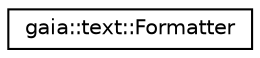 digraph G
{
  edge [fontname="Helvetica",fontsize="10",labelfontname="Helvetica",labelfontsize="10"];
  node [fontname="Helvetica",fontsize="10",shape=record];
  rankdir=LR;
  Node1 [label="gaia::text::Formatter",height=0.2,width=0.4,color="black", fillcolor="white", style="filled",URL="$df/da9/classgaia_1_1text_1_1_formatter.html",tooltip="Utility class to aid in formatting common values that are not covered by the standard java..."];
}
